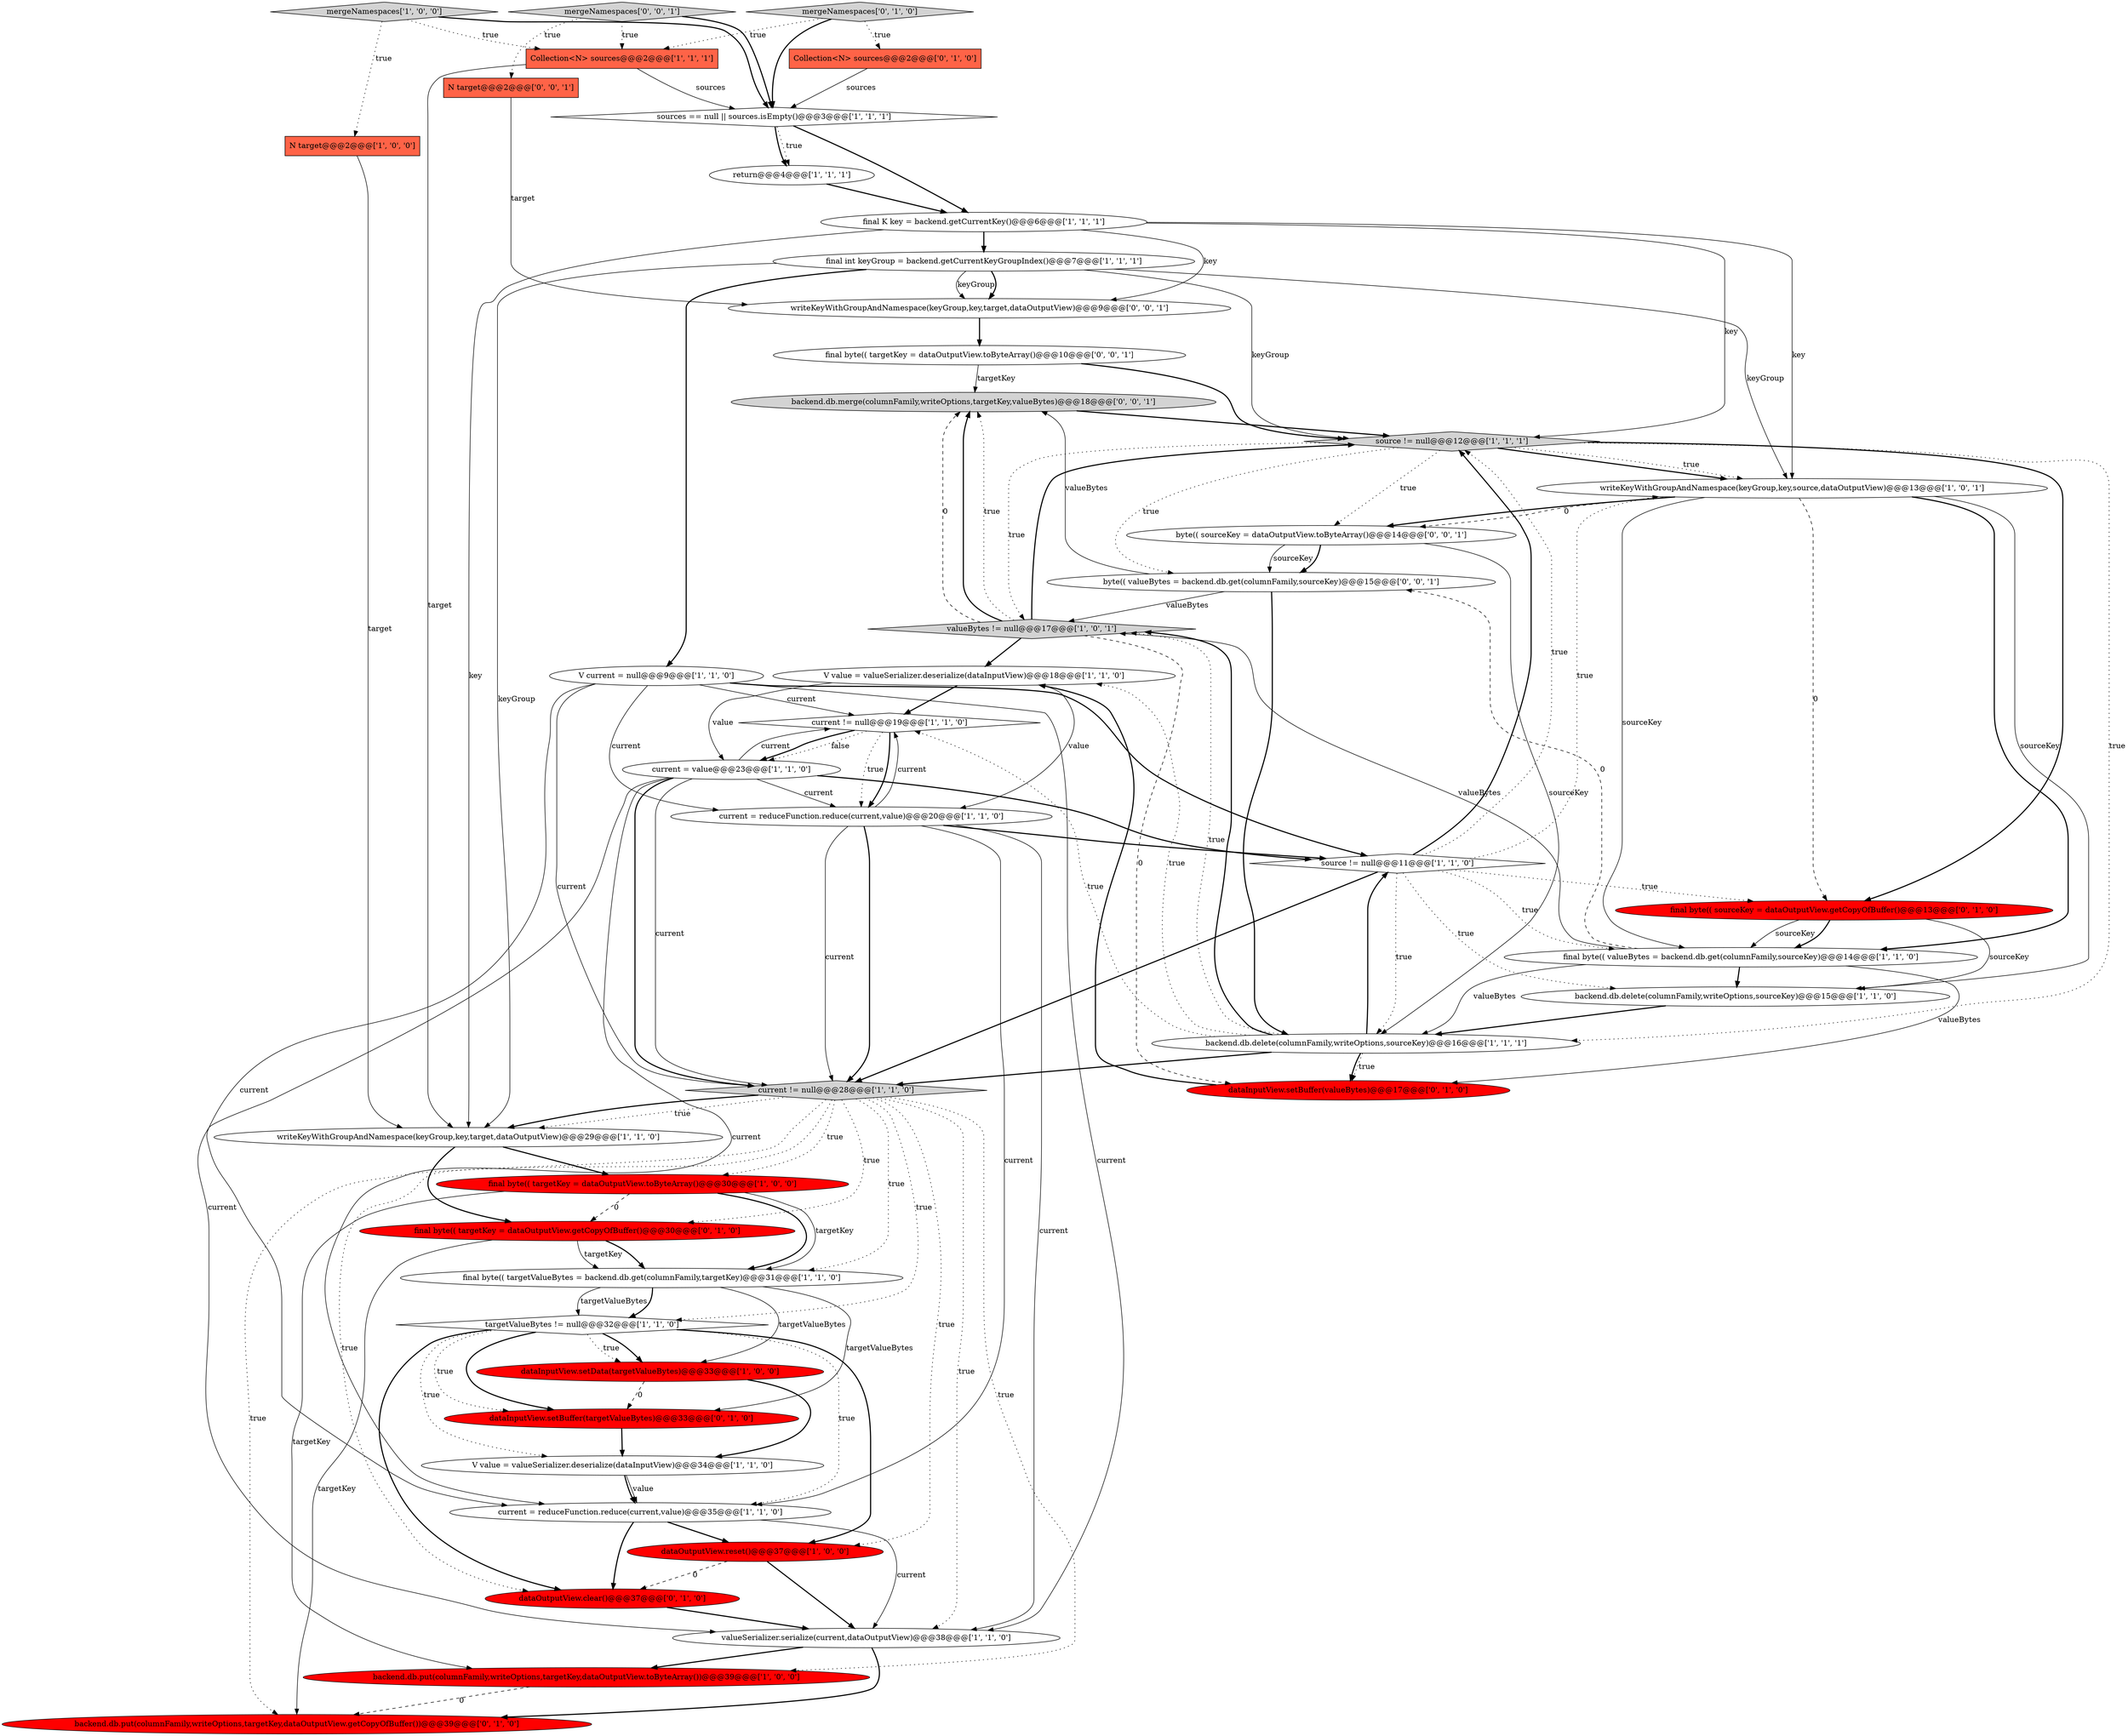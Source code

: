 digraph {
38 [style = filled, label = "backend.db.merge(columnFamily,writeOptions,targetKey,valueBytes)@@@18@@@['0', '0', '1']", fillcolor = lightgray, shape = ellipse image = "AAA0AAABBB3BBB"];
22 [style = filled, label = "dataOutputView.reset()@@@37@@@['1', '0', '0']", fillcolor = red, shape = ellipse image = "AAA1AAABBB1BBB"];
14 [style = filled, label = "writeKeyWithGroupAndNamespace(keyGroup,key,source,dataOutputView)@@@13@@@['1', '0', '1']", fillcolor = white, shape = ellipse image = "AAA0AAABBB1BBB"];
35 [style = filled, label = "mergeNamespaces['0', '1', '0']", fillcolor = lightgray, shape = diamond image = "AAA0AAABBB2BBB"];
10 [style = filled, label = "source != null@@@12@@@['1', '1', '1']", fillcolor = lightgray, shape = diamond image = "AAA0AAABBB1BBB"];
19 [style = filled, label = "final K key = backend.getCurrentKey()@@@6@@@['1', '1', '1']", fillcolor = white, shape = ellipse image = "AAA0AAABBB1BBB"];
9 [style = filled, label = "Collection<N> sources@@@2@@@['1', '1', '1']", fillcolor = tomato, shape = box image = "AAA0AAABBB1BBB"];
28 [style = filled, label = "final byte(( targetKey = dataOutputView.toByteArray()@@@30@@@['1', '0', '0']", fillcolor = red, shape = ellipse image = "AAA1AAABBB1BBB"];
33 [style = filled, label = "backend.db.put(columnFamily,writeOptions,targetKey,dataOutputView.getCopyOfBuffer())@@@39@@@['0', '1', '0']", fillcolor = red, shape = ellipse image = "AAA1AAABBB2BBB"];
15 [style = filled, label = "backend.db.put(columnFamily,writeOptions,targetKey,dataOutputView.toByteArray())@@@39@@@['1', '0', '0']", fillcolor = red, shape = ellipse image = "AAA1AAABBB1BBB"];
34 [style = filled, label = "dataInputView.setBuffer(valueBytes)@@@17@@@['0', '1', '0']", fillcolor = red, shape = ellipse image = "AAA1AAABBB2BBB"];
26 [style = filled, label = "targetValueBytes != null@@@32@@@['1', '1', '0']", fillcolor = white, shape = diamond image = "AAA0AAABBB1BBB"];
11 [style = filled, label = "final byte(( targetValueBytes = backend.db.get(columnFamily,targetKey)@@@31@@@['1', '1', '0']", fillcolor = white, shape = ellipse image = "AAA0AAABBB1BBB"];
2 [style = filled, label = "current != null@@@19@@@['1', '1', '0']", fillcolor = white, shape = diamond image = "AAA0AAABBB1BBB"];
37 [style = filled, label = "dataOutputView.clear()@@@37@@@['0', '1', '0']", fillcolor = red, shape = ellipse image = "AAA1AAABBB2BBB"];
29 [style = filled, label = "sources == null || sources.isEmpty()@@@3@@@['1', '1', '1']", fillcolor = white, shape = diamond image = "AAA0AAABBB1BBB"];
39 [style = filled, label = "byte(( sourceKey = dataOutputView.toByteArray()@@@14@@@['0', '0', '1']", fillcolor = white, shape = ellipse image = "AAA0AAABBB3BBB"];
43 [style = filled, label = "writeKeyWithGroupAndNamespace(keyGroup,key,target,dataOutputView)@@@9@@@['0', '0', '1']", fillcolor = white, shape = ellipse image = "AAA0AAABBB3BBB"];
8 [style = filled, label = "N target@@@2@@@['1', '0', '0']", fillcolor = tomato, shape = box image = "AAA0AAABBB1BBB"];
36 [style = filled, label = "final byte(( sourceKey = dataOutputView.getCopyOfBuffer()@@@13@@@['0', '1', '0']", fillcolor = red, shape = ellipse image = "AAA1AAABBB2BBB"];
21 [style = filled, label = "mergeNamespaces['1', '0', '0']", fillcolor = lightgray, shape = diamond image = "AAA0AAABBB1BBB"];
27 [style = filled, label = "final byte(( valueBytes = backend.db.get(columnFamily,sourceKey)@@@14@@@['1', '1', '0']", fillcolor = white, shape = ellipse image = "AAA0AAABBB1BBB"];
44 [style = filled, label = "final byte(( targetKey = dataOutputView.toByteArray()@@@10@@@['0', '0', '1']", fillcolor = white, shape = ellipse image = "AAA0AAABBB3BBB"];
18 [style = filled, label = "current = reduceFunction.reduce(current,value)@@@20@@@['1', '1', '0']", fillcolor = white, shape = ellipse image = "AAA0AAABBB1BBB"];
3 [style = filled, label = "current = value@@@23@@@['1', '1', '0']", fillcolor = white, shape = ellipse image = "AAA0AAABBB1BBB"];
40 [style = filled, label = "byte(( valueBytes = backend.db.get(columnFamily,sourceKey)@@@15@@@['0', '0', '1']", fillcolor = white, shape = ellipse image = "AAA0AAABBB3BBB"];
13 [style = filled, label = "V current = null@@@9@@@['1', '1', '0']", fillcolor = white, shape = ellipse image = "AAA0AAABBB1BBB"];
7 [style = filled, label = "dataInputView.setData(targetValueBytes)@@@33@@@['1', '0', '0']", fillcolor = red, shape = ellipse image = "AAA1AAABBB1BBB"];
24 [style = filled, label = "V value = valueSerializer.deserialize(dataInputView)@@@18@@@['1', '1', '0']", fillcolor = white, shape = ellipse image = "AAA0AAABBB1BBB"];
4 [style = filled, label = "backend.db.delete(columnFamily,writeOptions,sourceKey)@@@16@@@['1', '1', '1']", fillcolor = white, shape = ellipse image = "AAA0AAABBB1BBB"];
30 [style = filled, label = "Collection<N> sources@@@2@@@['0', '1', '0']", fillcolor = tomato, shape = box image = "AAA0AAABBB2BBB"];
17 [style = filled, label = "valueSerializer.serialize(current,dataOutputView)@@@38@@@['1', '1', '0']", fillcolor = white, shape = ellipse image = "AAA0AAABBB1BBB"];
25 [style = filled, label = "source != null@@@11@@@['1', '1', '0']", fillcolor = white, shape = diamond image = "AAA0AAABBB1BBB"];
42 [style = filled, label = "N target@@@2@@@['0', '0', '1']", fillcolor = tomato, shape = box image = "AAA0AAABBB3BBB"];
12 [style = filled, label = "return@@@4@@@['1', '1', '1']", fillcolor = white, shape = ellipse image = "AAA0AAABBB1BBB"];
41 [style = filled, label = "mergeNamespaces['0', '0', '1']", fillcolor = lightgray, shape = diamond image = "AAA0AAABBB3BBB"];
31 [style = filled, label = "dataInputView.setBuffer(targetValueBytes)@@@33@@@['0', '1', '0']", fillcolor = red, shape = ellipse image = "AAA1AAABBB2BBB"];
32 [style = filled, label = "final byte(( targetKey = dataOutputView.getCopyOfBuffer()@@@30@@@['0', '1', '0']", fillcolor = red, shape = ellipse image = "AAA1AAABBB2BBB"];
6 [style = filled, label = "backend.db.delete(columnFamily,writeOptions,sourceKey)@@@15@@@['1', '1', '0']", fillcolor = white, shape = ellipse image = "AAA0AAABBB1BBB"];
1 [style = filled, label = "V value = valueSerializer.deserialize(dataInputView)@@@34@@@['1', '1', '0']", fillcolor = white, shape = ellipse image = "AAA0AAABBB1BBB"];
0 [style = filled, label = "current != null@@@28@@@['1', '1', '0']", fillcolor = lightgray, shape = diamond image = "AAA0AAABBB1BBB"];
23 [style = filled, label = "current = reduceFunction.reduce(current,value)@@@35@@@['1', '1', '0']", fillcolor = white, shape = ellipse image = "AAA0AAABBB1BBB"];
20 [style = filled, label = "writeKeyWithGroupAndNamespace(keyGroup,key,target,dataOutputView)@@@29@@@['1', '1', '0']", fillcolor = white, shape = ellipse image = "AAA0AAABBB1BBB"];
16 [style = filled, label = "valueBytes != null@@@17@@@['1', '0', '1']", fillcolor = lightgray, shape = diamond image = "AAA0AAABBB1BBB"];
5 [style = filled, label = "final int keyGroup = backend.getCurrentKeyGroupIndex()@@@7@@@['1', '1', '1']", fillcolor = white, shape = ellipse image = "AAA0AAABBB1BBB"];
40->4 [style = bold, label=""];
3->2 [style = solid, label="current"];
4->25 [style = bold, label=""];
21->8 [style = dotted, label="true"];
25->4 [style = dotted, label="true"];
11->26 [style = solid, label="targetValueBytes"];
31->1 [style = bold, label=""];
39->4 [style = solid, label="sourceKey"];
3->18 [style = solid, label="current"];
2->18 [style = dotted, label="true"];
26->22 [style = bold, label=""];
40->38 [style = solid, label="valueBytes"];
1->23 [style = bold, label=""];
19->5 [style = bold, label=""];
18->23 [style = solid, label="current"];
42->43 [style = solid, label="target"];
23->22 [style = bold, label=""];
34->24 [style = bold, label=""];
19->10 [style = solid, label="key"];
3->0 [style = solid, label="current"];
15->33 [style = dashed, label="0"];
25->10 [style = bold, label=""];
11->7 [style = solid, label="targetValueBytes"];
30->29 [style = solid, label="sources"];
4->24 [style = dotted, label="true"];
16->38 [style = dotted, label="true"];
41->42 [style = dotted, label="true"];
10->4 [style = dotted, label="true"];
44->38 [style = solid, label="targetKey"];
19->43 [style = solid, label="key"];
32->11 [style = bold, label=""];
0->11 [style = dotted, label="true"];
10->16 [style = dotted, label="true"];
43->44 [style = bold, label=""];
18->0 [style = bold, label=""];
1->23 [style = solid, label="value"];
4->16 [style = bold, label=""];
9->20 [style = solid, label="target"];
18->0 [style = solid, label="current"];
36->6 [style = solid, label="sourceKey"];
13->25 [style = bold, label=""];
9->29 [style = solid, label="sources"];
7->1 [style = bold, label=""];
26->7 [style = bold, label=""];
10->14 [style = bold, label=""];
24->18 [style = solid, label="value"];
10->39 [style = dotted, label="true"];
2->18 [style = bold, label=""];
26->23 [style = dotted, label="true"];
39->40 [style = solid, label="sourceKey"];
13->18 [style = solid, label="current"];
35->30 [style = dotted, label="true"];
3->0 [style = bold, label=""];
4->0 [style = bold, label=""];
16->34 [style = dashed, label="0"];
6->4 [style = bold, label=""];
24->3 [style = solid, label="value"];
21->29 [style = bold, label=""];
21->9 [style = dotted, label="true"];
23->37 [style = bold, label=""];
22->37 [style = dashed, label="0"];
28->15 [style = solid, label="targetKey"];
26->1 [style = dotted, label="true"];
0->37 [style = dotted, label="true"];
5->43 [style = solid, label="keyGroup"];
36->27 [style = solid, label="sourceKey"];
32->33 [style = solid, label="targetKey"];
19->14 [style = solid, label="key"];
25->6 [style = dotted, label="true"];
18->25 [style = bold, label=""];
22->17 [style = bold, label=""];
17->15 [style = bold, label=""];
26->37 [style = bold, label=""];
0->20 [style = bold, label=""];
25->10 [style = dotted, label="true"];
0->26 [style = dotted, label="true"];
14->39 [style = bold, label=""];
27->40 [style = dashed, label="0"];
4->2 [style = dotted, label="true"];
13->2 [style = solid, label="current"];
11->26 [style = bold, label=""];
26->7 [style = dotted, label="true"];
25->0 [style = bold, label=""];
41->9 [style = dotted, label="true"];
35->29 [style = bold, label=""];
11->31 [style = solid, label="targetValueBytes"];
7->31 [style = dashed, label="0"];
27->16 [style = solid, label="valueBytes"];
18->17 [style = solid, label="current"];
5->10 [style = solid, label="keyGroup"];
3->23 [style = solid, label="current"];
16->24 [style = bold, label=""];
2->3 [style = bold, label=""];
2->3 [style = dotted, label="false"];
14->39 [style = dashed, label="0"];
23->17 [style = solid, label="current"];
40->16 [style = solid, label="valueBytes"];
13->23 [style = solid, label="current"];
26->31 [style = dotted, label="true"];
26->31 [style = bold, label=""];
29->19 [style = bold, label=""];
39->40 [style = bold, label=""];
5->13 [style = bold, label=""];
25->36 [style = dotted, label="true"];
18->2 [style = solid, label="current"];
14->27 [style = bold, label=""];
0->32 [style = dotted, label="true"];
10->40 [style = dotted, label="true"];
4->34 [style = bold, label=""];
28->32 [style = dashed, label="0"];
5->20 [style = solid, label="keyGroup"];
0->28 [style = dotted, label="true"];
16->38 [style = dashed, label="0"];
32->11 [style = solid, label="targetKey"];
24->2 [style = bold, label=""];
16->10 [style = bold, label=""];
38->10 [style = bold, label=""];
3->25 [style = bold, label=""];
27->4 [style = solid, label="valueBytes"];
0->15 [style = dotted, label="true"];
41->29 [style = bold, label=""];
28->11 [style = bold, label=""];
37->17 [style = bold, label=""];
0->33 [style = dotted, label="true"];
20->28 [style = bold, label=""];
44->10 [style = bold, label=""];
35->9 [style = dotted, label="true"];
0->20 [style = dotted, label="true"];
20->32 [style = bold, label=""];
17->33 [style = bold, label=""];
27->34 [style = solid, label="valueBytes"];
29->12 [style = dotted, label="true"];
25->14 [style = dotted, label="true"];
14->36 [style = dashed, label="0"];
28->11 [style = solid, label="targetKey"];
27->6 [style = bold, label=""];
10->36 [style = bold, label=""];
0->22 [style = dotted, label="true"];
10->14 [style = dotted, label="true"];
5->43 [style = bold, label=""];
29->12 [style = bold, label=""];
14->27 [style = solid, label="sourceKey"];
19->20 [style = solid, label="key"];
5->14 [style = solid, label="keyGroup"];
36->27 [style = bold, label=""];
14->6 [style = solid, label="sourceKey"];
13->0 [style = solid, label="current"];
4->34 [style = dotted, label="true"];
0->17 [style = dotted, label="true"];
4->16 [style = dotted, label="true"];
3->17 [style = solid, label="current"];
12->19 [style = bold, label=""];
25->27 [style = dotted, label="true"];
8->20 [style = solid, label="target"];
13->17 [style = solid, label="current"];
16->38 [style = bold, label=""];
}
